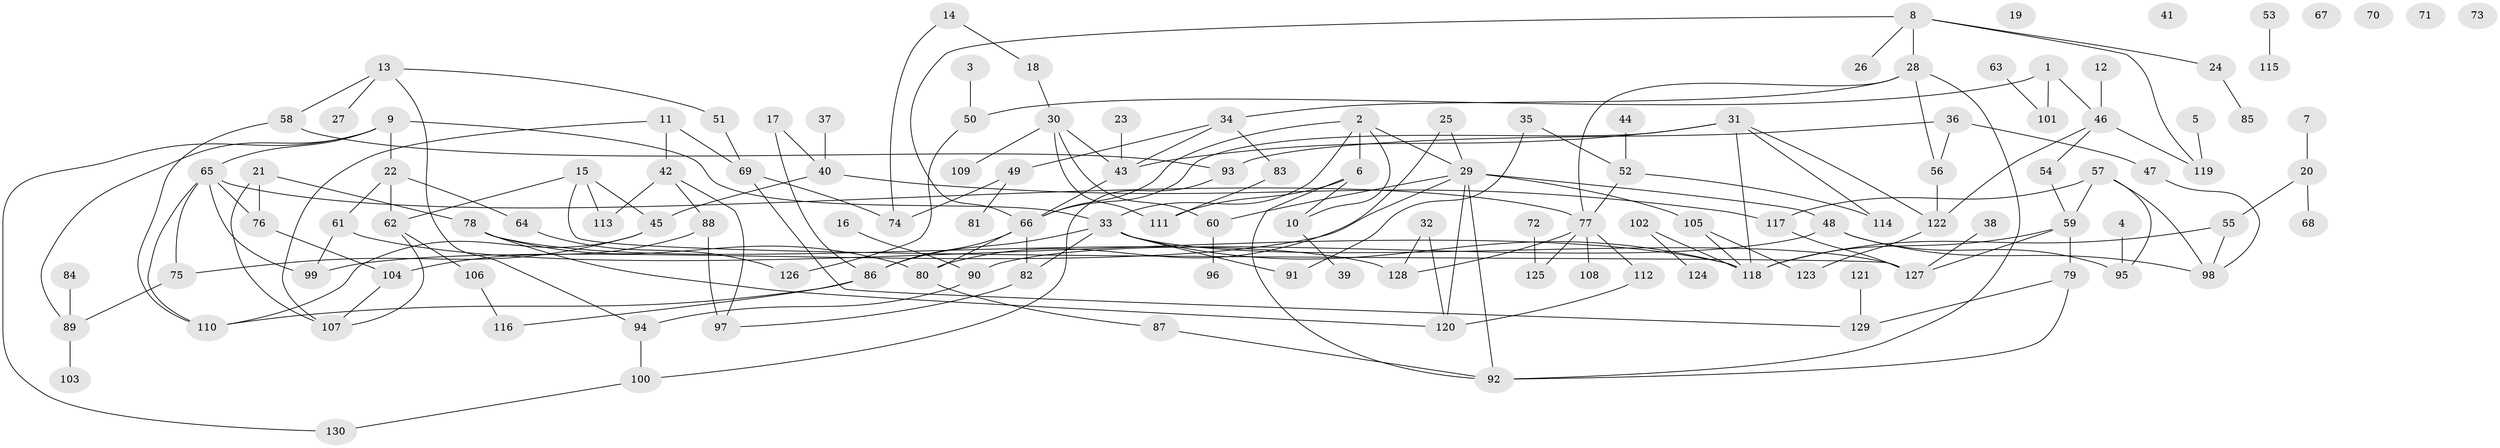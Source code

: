 // coarse degree distribution, {3: 0.1797752808988764, 4: 0.10112359550561797, 2: 0.2247191011235955, 1: 0.19101123595505617, 6: 0.0449438202247191, 7: 0.0449438202247191, 5: 0.06741573033707865, 0: 0.07865168539325842, 10: 0.02247191011235955, 8: 0.033707865168539325, 9: 0.011235955056179775}
// Generated by graph-tools (version 1.1) at 2025/41/03/06/25 10:41:21]
// undirected, 130 vertices, 181 edges
graph export_dot {
graph [start="1"]
  node [color=gray90,style=filled];
  1;
  2;
  3;
  4;
  5;
  6;
  7;
  8;
  9;
  10;
  11;
  12;
  13;
  14;
  15;
  16;
  17;
  18;
  19;
  20;
  21;
  22;
  23;
  24;
  25;
  26;
  27;
  28;
  29;
  30;
  31;
  32;
  33;
  34;
  35;
  36;
  37;
  38;
  39;
  40;
  41;
  42;
  43;
  44;
  45;
  46;
  47;
  48;
  49;
  50;
  51;
  52;
  53;
  54;
  55;
  56;
  57;
  58;
  59;
  60;
  61;
  62;
  63;
  64;
  65;
  66;
  67;
  68;
  69;
  70;
  71;
  72;
  73;
  74;
  75;
  76;
  77;
  78;
  79;
  80;
  81;
  82;
  83;
  84;
  85;
  86;
  87;
  88;
  89;
  90;
  91;
  92;
  93;
  94;
  95;
  96;
  97;
  98;
  99;
  100;
  101;
  102;
  103;
  104;
  105;
  106;
  107;
  108;
  109;
  110;
  111;
  112;
  113;
  114;
  115;
  116;
  117;
  118;
  119;
  120;
  121;
  122;
  123;
  124;
  125;
  126;
  127;
  128;
  129;
  130;
  1 -- 46;
  1 -- 50;
  1 -- 101;
  2 -- 6;
  2 -- 10;
  2 -- 29;
  2 -- 33;
  2 -- 66;
  3 -- 50;
  4 -- 95;
  5 -- 119;
  6 -- 10;
  6 -- 92;
  6 -- 111;
  7 -- 20;
  8 -- 24;
  8 -- 26;
  8 -- 28;
  8 -- 66;
  8 -- 119;
  9 -- 22;
  9 -- 33;
  9 -- 65;
  9 -- 89;
  9 -- 130;
  10 -- 39;
  11 -- 42;
  11 -- 69;
  11 -- 107;
  12 -- 46;
  13 -- 27;
  13 -- 51;
  13 -- 58;
  13 -- 94;
  14 -- 18;
  14 -- 74;
  15 -- 45;
  15 -- 62;
  15 -- 113;
  15 -- 127;
  16 -- 90;
  17 -- 40;
  17 -- 86;
  18 -- 30;
  20 -- 55;
  20 -- 68;
  21 -- 76;
  21 -- 78;
  21 -- 107;
  22 -- 61;
  22 -- 62;
  22 -- 64;
  23 -- 43;
  24 -- 85;
  25 -- 29;
  25 -- 80;
  28 -- 34;
  28 -- 56;
  28 -- 77;
  28 -- 92;
  29 -- 48;
  29 -- 60;
  29 -- 92;
  29 -- 99;
  29 -- 105;
  29 -- 120;
  30 -- 43;
  30 -- 60;
  30 -- 109;
  30 -- 111;
  31 -- 43;
  31 -- 66;
  31 -- 114;
  31 -- 118;
  31 -- 122;
  32 -- 120;
  32 -- 128;
  33 -- 82;
  33 -- 86;
  33 -- 91;
  33 -- 118;
  33 -- 127;
  34 -- 43;
  34 -- 49;
  34 -- 83;
  35 -- 52;
  35 -- 91;
  36 -- 47;
  36 -- 56;
  36 -- 93;
  37 -- 40;
  38 -- 127;
  40 -- 45;
  40 -- 117;
  42 -- 88;
  42 -- 97;
  42 -- 113;
  43 -- 66;
  44 -- 52;
  45 -- 75;
  45 -- 110;
  46 -- 54;
  46 -- 119;
  46 -- 122;
  47 -- 98;
  48 -- 90;
  48 -- 95;
  48 -- 98;
  49 -- 74;
  49 -- 81;
  50 -- 126;
  51 -- 69;
  52 -- 77;
  52 -- 114;
  53 -- 115;
  54 -- 59;
  55 -- 98;
  55 -- 118;
  56 -- 122;
  57 -- 59;
  57 -- 95;
  57 -- 98;
  57 -- 117;
  58 -- 93;
  58 -- 110;
  59 -- 79;
  59 -- 118;
  59 -- 127;
  60 -- 96;
  61 -- 99;
  61 -- 118;
  62 -- 106;
  62 -- 107;
  63 -- 101;
  64 -- 126;
  65 -- 75;
  65 -- 76;
  65 -- 77;
  65 -- 99;
  65 -- 110;
  66 -- 80;
  66 -- 82;
  66 -- 86;
  69 -- 74;
  69 -- 129;
  72 -- 125;
  75 -- 89;
  76 -- 104;
  77 -- 108;
  77 -- 112;
  77 -- 125;
  77 -- 128;
  78 -- 80;
  78 -- 120;
  78 -- 128;
  79 -- 92;
  79 -- 129;
  80 -- 87;
  82 -- 97;
  83 -- 111;
  84 -- 89;
  86 -- 110;
  86 -- 116;
  87 -- 92;
  88 -- 97;
  88 -- 104;
  89 -- 103;
  90 -- 94;
  93 -- 100;
  94 -- 100;
  100 -- 130;
  102 -- 118;
  102 -- 124;
  104 -- 107;
  105 -- 118;
  105 -- 123;
  106 -- 116;
  112 -- 120;
  117 -- 127;
  121 -- 129;
  122 -- 123;
}
